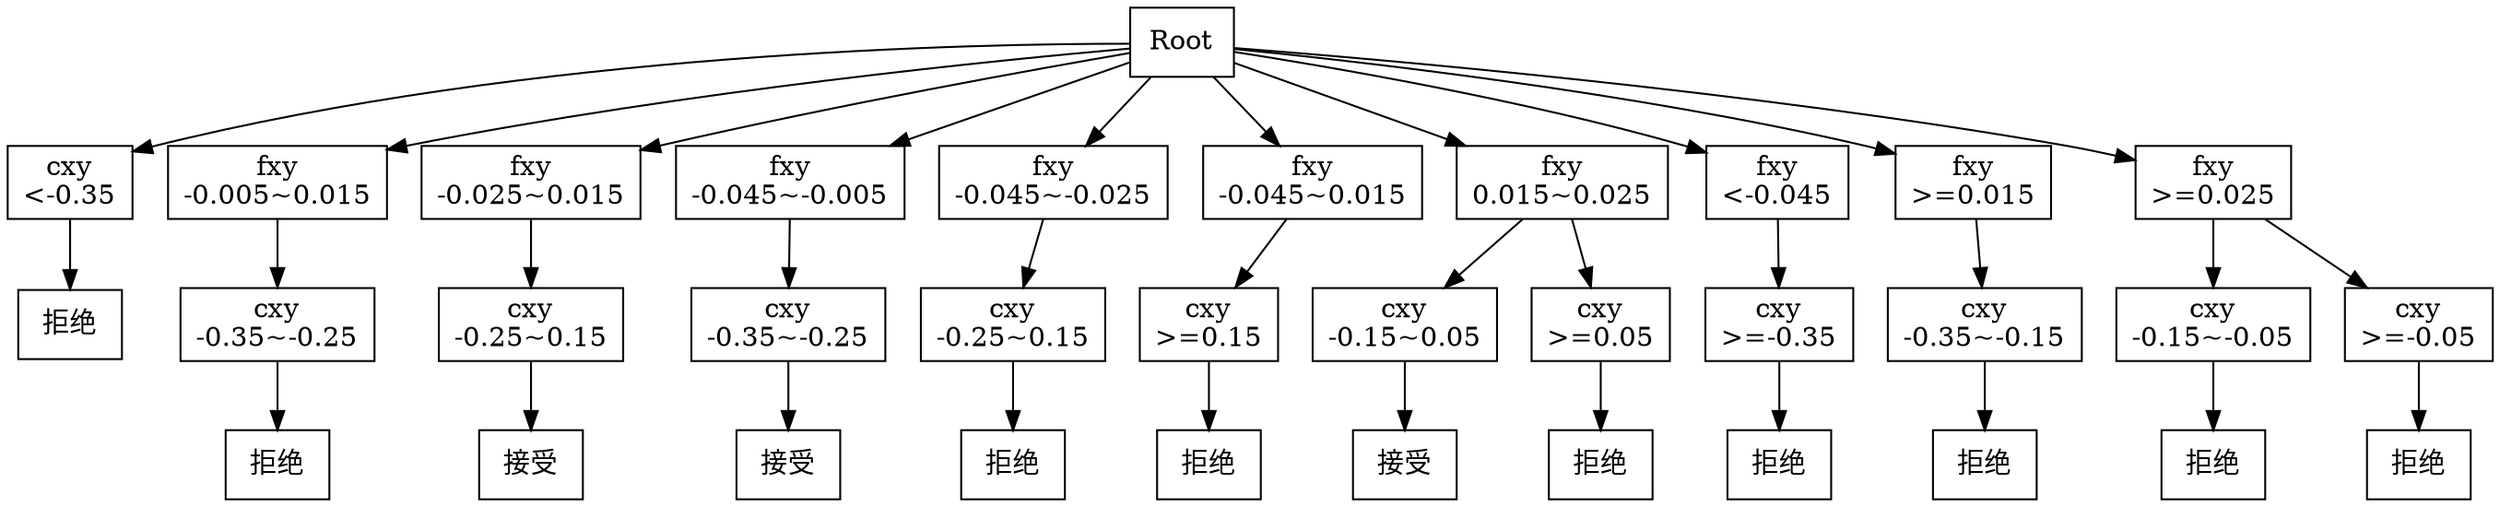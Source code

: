 digraph {
	Root [label=Root shape=box]
	"Rootcxy
<-0.35" [label="cxy
<-0.35" shape=box]
	Root -> "Rootcxy
<-0.35"
	"3bdcb274e48b914f8c533179ae6bfe6fd68a1eb53d248a6174d29bbcd82260a4" [label="拒绝" shape=box]
	"Rootcxy
<-0.35" -> "3bdcb274e48b914f8c533179ae6bfe6fd68a1eb53d248a6174d29bbcd82260a4"
	"Rootfxy
-0.005~0.015" [label="fxy
-0.005~0.015" shape=box]
	Root -> "Rootfxy
-0.005~0.015"
	"Rootfxy
-0.005~0.015cxy
-0.35~-0.25" [label="cxy
-0.35~-0.25" shape=box]
	"Rootfxy
-0.005~0.015" -> "Rootfxy
-0.005~0.015cxy
-0.35~-0.25"
	"446d8de9c8d868fdcaf652b80dc9f7f1d19a7df18e60ca0d84922713dcc46d19" [label="拒绝" shape=box]
	"Rootfxy
-0.005~0.015cxy
-0.35~-0.25" -> "446d8de9c8d868fdcaf652b80dc9f7f1d19a7df18e60ca0d84922713dcc46d19"
	"Rootfxy
-0.025~0.015" [label="fxy
-0.025~0.015" shape=box]
	Root -> "Rootfxy
-0.025~0.015"
	"Rootfxy
-0.025~0.015cxy
-0.25~0.15" [label="cxy
-0.25~0.15" shape=box]
	"Rootfxy
-0.025~0.015" -> "Rootfxy
-0.025~0.015cxy
-0.25~0.15"
	"33dc806174baaf9e016b47db29ae68c86a5b90e2ff79db6abbac72028245e0d5" [label="接受" shape=box]
	"Rootfxy
-0.025~0.015cxy
-0.25~0.15" -> "33dc806174baaf9e016b47db29ae68c86a5b90e2ff79db6abbac72028245e0d5"
	"Rootfxy
-0.045~-0.005" [label="fxy
-0.045~-0.005" shape=box]
	Root -> "Rootfxy
-0.045~-0.005"
	"Rootfxy
-0.045~-0.005cxy
-0.35~-0.25" [label="cxy
-0.35~-0.25" shape=box]
	"Rootfxy
-0.045~-0.005" -> "Rootfxy
-0.045~-0.005cxy
-0.35~-0.25"
	"135ccf8ba78906fad7b8b1a659c9b9b4a7c604e1622591b8011f58222253dc03" [label="接受" shape=box]
	"Rootfxy
-0.045~-0.005cxy
-0.35~-0.25" -> "135ccf8ba78906fad7b8b1a659c9b9b4a7c604e1622591b8011f58222253dc03"
	"Rootfxy
-0.045~-0.025" [label="fxy
-0.045~-0.025" shape=box]
	Root -> "Rootfxy
-0.045~-0.025"
	"Rootfxy
-0.045~-0.025cxy
-0.25~0.15" [label="cxy
-0.25~0.15" shape=box]
	"Rootfxy
-0.045~-0.025" -> "Rootfxy
-0.045~-0.025cxy
-0.25~0.15"
	"29a8542634c071adcd23a6bc80f24198b8ce89f4a06c9b94b7557fc041edb954" [label="拒绝" shape=box]
	"Rootfxy
-0.045~-0.025cxy
-0.25~0.15" -> "29a8542634c071adcd23a6bc80f24198b8ce89f4a06c9b94b7557fc041edb954"
	"Rootfxy
-0.045~0.015" [label="fxy
-0.045~0.015" shape=box]
	Root -> "Rootfxy
-0.045~0.015"
	"Rootfxy
-0.045~0.015cxy
>=0.15" [label="cxy
>=0.15" shape=box]
	"Rootfxy
-0.045~0.015" -> "Rootfxy
-0.045~0.015cxy
>=0.15"
	"7e0d0b5d524a47372ad41565abf4046c13543892603ac194ddcaafb95efb46d6" [label="拒绝" shape=box]
	"Rootfxy
-0.045~0.015cxy
>=0.15" -> "7e0d0b5d524a47372ad41565abf4046c13543892603ac194ddcaafb95efb46d6"
	"Rootfxy
0.015~0.025" [label="fxy
0.015~0.025" shape=box]
	Root -> "Rootfxy
0.015~0.025"
	"Rootfxy
0.015~0.025cxy
-0.15~0.05" [label="cxy
-0.15~0.05" shape=box]
	"Rootfxy
0.015~0.025" -> "Rootfxy
0.015~0.025cxy
-0.15~0.05"
	"0ad8e75e397894ed90f4d3de595dcff15e651130db5dc6603470b097b5ed31f1" [label="接受" shape=box]
	"Rootfxy
0.015~0.025cxy
-0.15~0.05" -> "0ad8e75e397894ed90f4d3de595dcff15e651130db5dc6603470b097b5ed31f1"
	"Rootfxy
0.015~0.025cxy
>=0.05" [label="cxy
>=0.05" shape=box]
	"Rootfxy
0.015~0.025" -> "Rootfxy
0.015~0.025cxy
>=0.05"
	e9d6243f70190aafaa71628efa8928cc29e8b43acfae590365df7d8871b7a495 [label="拒绝" shape=box]
	"Rootfxy
0.015~0.025cxy
>=0.05" -> e9d6243f70190aafaa71628efa8928cc29e8b43acfae590365df7d8871b7a495
	"Rootfxy
<-0.045" [label="fxy
<-0.045" shape=box]
	Root -> "Rootfxy
<-0.045"
	"Rootfxy
<-0.045cxy
>=-0.35" [label="cxy
>=-0.35" shape=box]
	"Rootfxy
<-0.045" -> "Rootfxy
<-0.045cxy
>=-0.35"
	"6038b9ba37beea0a6b47fc7b462574436274493d4f6ca9f9ed8fe038ed7c4f38" [label="拒绝" shape=box]
	"Rootfxy
<-0.045cxy
>=-0.35" -> "6038b9ba37beea0a6b47fc7b462574436274493d4f6ca9f9ed8fe038ed7c4f38"
	"Rootfxy
>=0.015" [label="fxy
>=0.015" shape=box]
	Root -> "Rootfxy
>=0.015"
	"Rootfxy
>=0.015cxy
-0.35~-0.15" [label="cxy
-0.35~-0.15" shape=box]
	"Rootfxy
>=0.015" -> "Rootfxy
>=0.015cxy
-0.35~-0.15"
	fabeb649ea9111b393c464bf43a3f63e89ca015624a7d7d439432b86da31ee18 [label="拒绝" shape=box]
	"Rootfxy
>=0.015cxy
-0.35~-0.15" -> fabeb649ea9111b393c464bf43a3f63e89ca015624a7d7d439432b86da31ee18
	"Rootfxy
>=0.025" [label="fxy
>=0.025" shape=box]
	Root -> "Rootfxy
>=0.025"
	"Rootfxy
>=0.025cxy
-0.15~-0.05" [label="cxy
-0.15~-0.05" shape=box]
	"Rootfxy
>=0.025" -> "Rootfxy
>=0.025cxy
-0.15~-0.05"
	"7a35c8a22a108d0be43ba639d102700b7b8c6131324f9a50c38852529b6fa714" [label="拒绝" shape=box]
	"Rootfxy
>=0.025cxy
-0.15~-0.05" -> "7a35c8a22a108d0be43ba639d102700b7b8c6131324f9a50c38852529b6fa714"
	"Rootfxy
>=0.025cxy
>=-0.05" [label="cxy
>=-0.05" shape=box]
	"Rootfxy
>=0.025" -> "Rootfxy
>=0.025cxy
>=-0.05"
	a67cc112ac1ac073b789b6e259c9f5a70d6dd6de426cae6d7fd2a40a0462d052 [label="拒绝" shape=box]
	"Rootfxy
>=0.025cxy
>=-0.05" -> a67cc112ac1ac073b789b6e259c9f5a70d6dd6de426cae6d7fd2a40a0462d052
}
